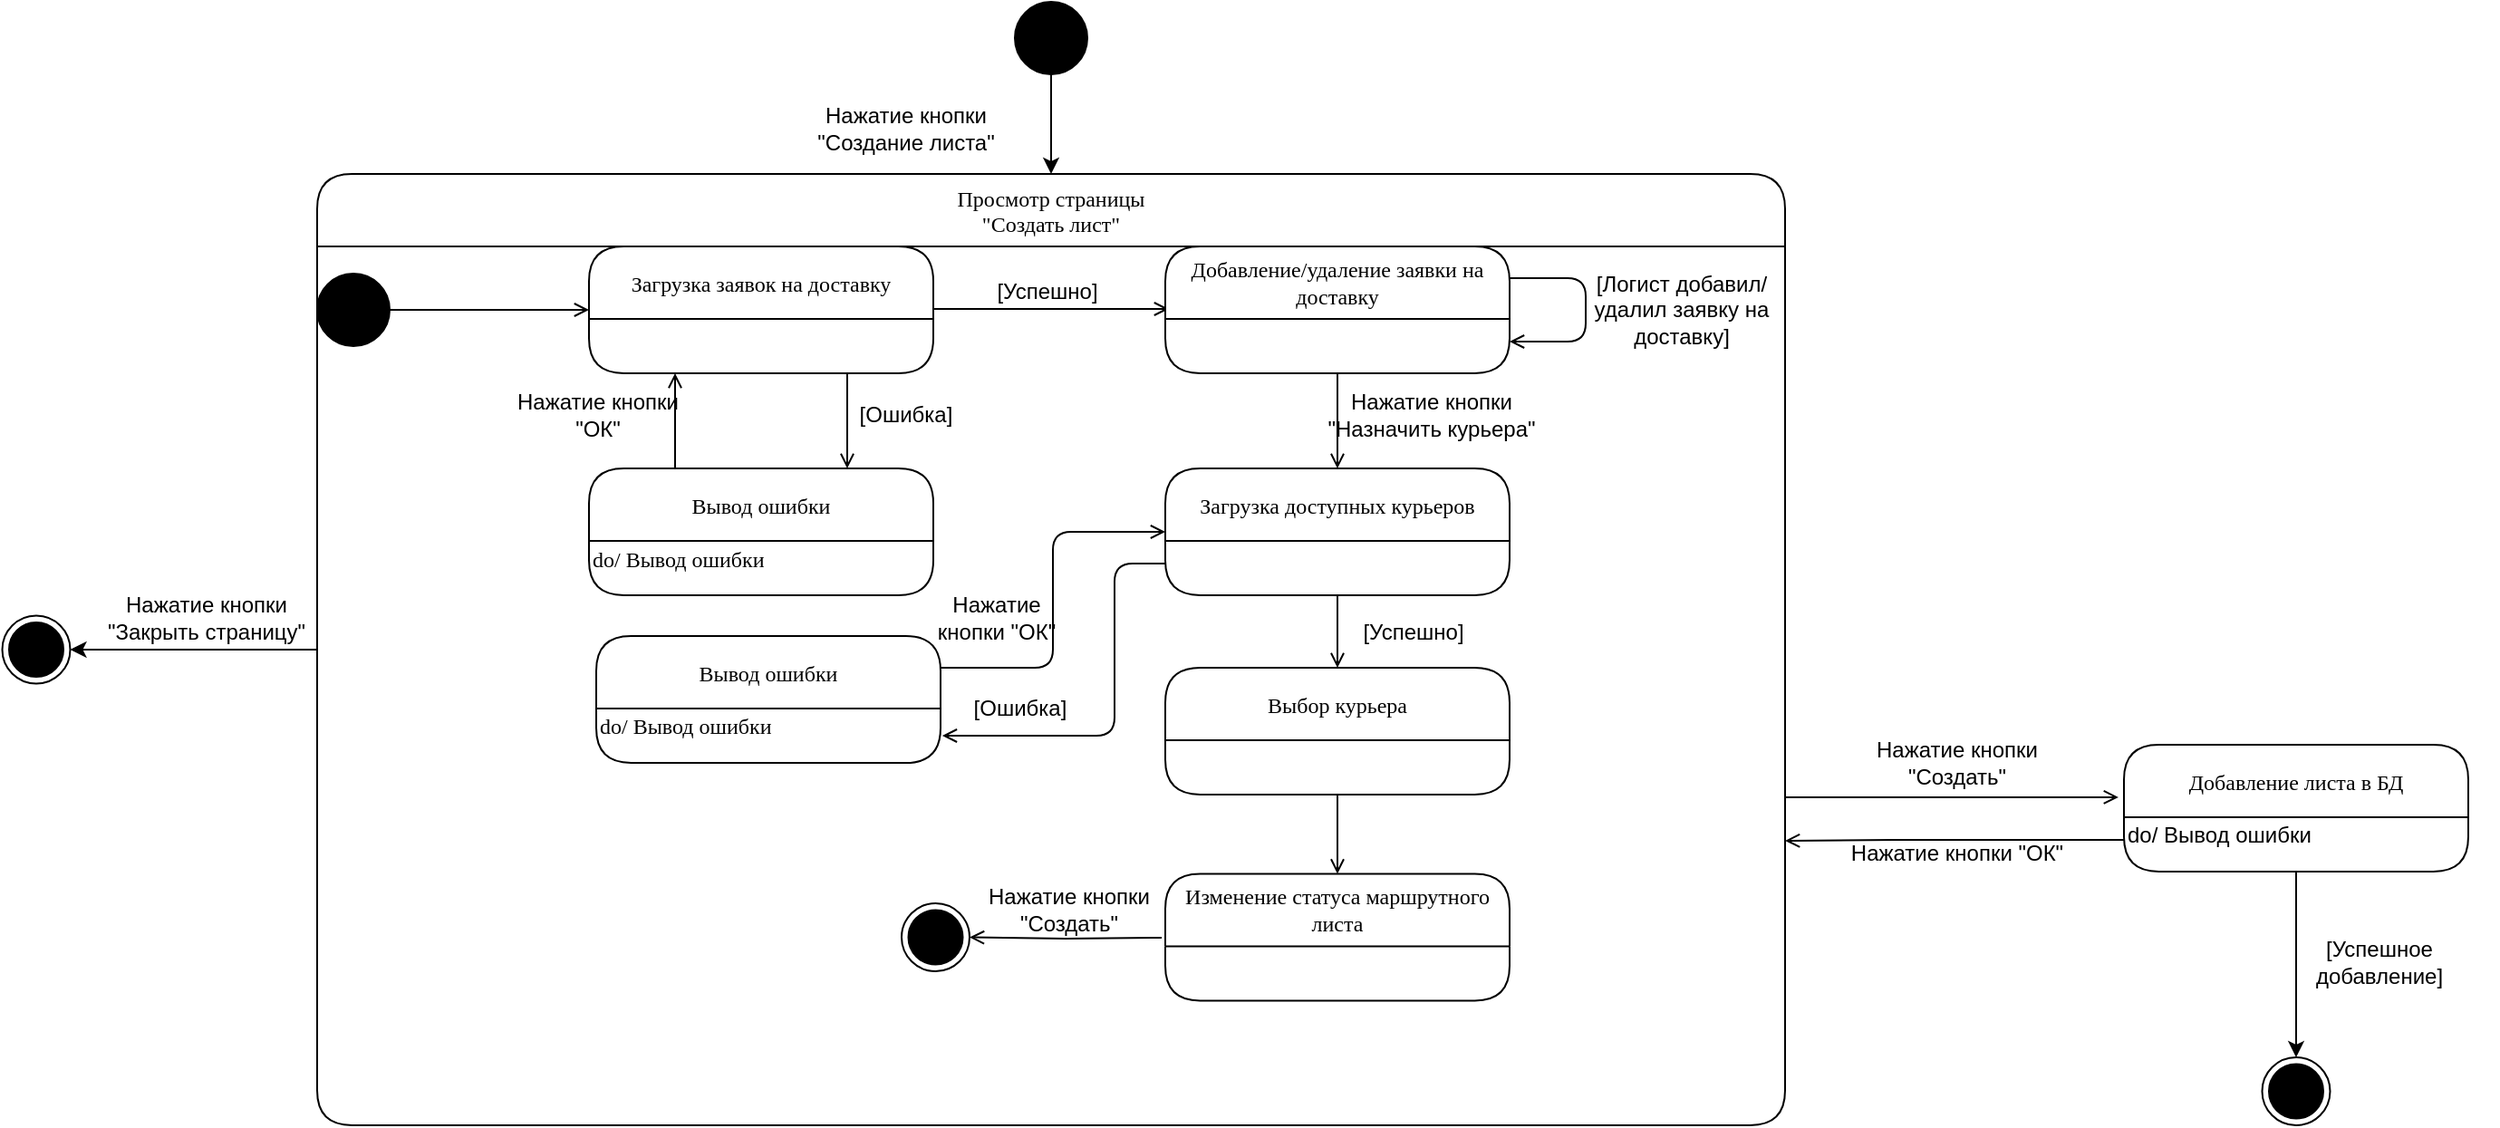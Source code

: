 <mxfile version="13.7.3" type="device"><diagram id="EaCzGUY8hiLu5xvt1mG0" name="Страница 1"><mxGraphModel dx="259" dy="966" grid="1" gridSize="10" guides="1" tooltips="1" connect="1" arrows="1" fold="1" page="1" pageScale="1" pageWidth="827" pageHeight="1169" math="0" shadow="0"><root><mxCell id="0"/><mxCell id="1" parent="0"/><mxCell id="c3vO-XYOeBNUR7NIu5Nz-1" style="edgeStyle=orthogonalEdgeStyle;rounded=0;orthogonalLoop=1;jettySize=auto;html=1;exitX=0;exitY=0.5;exitDx=0;exitDy=0;entryX=1;entryY=0.5;entryDx=0;entryDy=0;" parent="1" source="c3vO-XYOeBNUR7NIu5Nz-2" target="c3vO-XYOeBNUR7NIu5Nz-29" edge="1"><mxGeometry relative="1" as="geometry"/></mxCell><mxCell id="c3vO-XYOeBNUR7NIu5Nz-2" value="Просмотр страницы&#10;&quot;Создать лист&quot;" style="swimlane;fontStyle=0;childLayout=stackLayout;horizontal=1;startSize=40;horizontalStack=0;resizeParent=1;resizeLast=0;collapsible=1;marginBottom=0;swimlaneFillColor=none;align=center;rounded=1;shadow=0;comic=0;labelBackgroundColor=none;strokeWidth=1;fontFamily=Verdana;fontSize=12;swimlaneLine=1;arcSize=16;" parent="1" vertex="1"><mxGeometry x="1500" y="165" width="810" height="525" as="geometry"/></mxCell><mxCell id="c3vO-XYOeBNUR7NIu5Nz-106" value="" style="group" parent="c3vO-XYOeBNUR7NIu5Nz-2" vertex="1" connectable="0"><mxGeometry y="40" width="810" height="416.25" as="geometry"/></mxCell><mxCell id="c3vO-XYOeBNUR7NIu5Nz-55" style="edgeStyle=orthogonalEdgeStyle;rounded=0;orthogonalLoop=1;jettySize=auto;html=1;fontColor=none;endArrow=open;endFill=0;" parent="c3vO-XYOeBNUR7NIu5Nz-106" edge="1"><mxGeometry relative="1" as="geometry"><mxPoint x="340" y="34.5" as="sourcePoint"/><mxPoint x="470" y="34.5" as="targetPoint"/></mxGeometry></mxCell><mxCell id="c3vO-XYOeBNUR7NIu5Nz-54" value="Добавление/удаление заявки на доставку" style="swimlane;fontStyle=0;childLayout=stackLayout;horizontal=1;startSize=40;horizontalStack=0;resizeParent=1;resizeLast=0;collapsible=1;marginBottom=0;swimlaneFillColor=none;align=center;rounded=1;shadow=0;comic=0;labelBackgroundColor=none;strokeWidth=1;fontFamily=Verdana;fontSize=12;swimlaneLine=1;arcSize=16;whiteSpace=wrap;" parent="c3vO-XYOeBNUR7NIu5Nz-106" vertex="1"><mxGeometry x="468" width="190" height="70" as="geometry"/></mxCell><mxCell id="c3vO-XYOeBNUR7NIu5Nz-66" value="Вывод ошибки" style="swimlane;fontStyle=0;childLayout=stackLayout;horizontal=1;startSize=40;horizontalStack=0;resizeParent=1;resizeLast=0;collapsible=1;marginBottom=0;swimlaneFillColor=none;align=center;rounded=1;shadow=0;comic=0;labelBackgroundColor=none;strokeWidth=1;fontFamily=Verdana;fontSize=12;swimlaneLine=1;arcSize=16;" parent="c3vO-XYOeBNUR7NIu5Nz-106" vertex="1"><mxGeometry x="150" y="122.5" width="190" height="70" as="geometry"/></mxCell><mxCell id="c3vO-XYOeBNUR7NIu5Nz-69" value="do/ Вывод ошибки" style="text;html=1;align=left;verticalAlign=middle;resizable=0;points=[];autosize=1;fontFamily=Verdana;" parent="c3vO-XYOeBNUR7NIu5Nz-66" vertex="1"><mxGeometry y="40" width="190" height="20" as="geometry"/></mxCell><mxCell id="lZUf6JGeCoHJ175Ct_j_-4" value="Нажатие кнопки &quot;ОК&quot;" style="text;html=1;strokeColor=none;fillColor=none;align=center;verticalAlign=middle;whiteSpace=wrap;rounded=0;" parent="c3vO-XYOeBNUR7NIu5Nz-106" vertex="1"><mxGeometry x="330" y="195" width="90" height="20" as="geometry"/></mxCell><mxCell id="c3vO-XYOeBNUR7NIu5Nz-96" value="[Ошибка]" style="text;html=1;strokeColor=none;fillColor=none;align=center;verticalAlign=middle;whiteSpace=wrap;rounded=0;" parent="c3vO-XYOeBNUR7NIu5Nz-106" vertex="1"><mxGeometry x="322.5" y="245" width="130" height="20" as="geometry"/></mxCell><mxCell id="lZUf6JGeCoHJ175Ct_j_-3" style="edgeStyle=orthogonalEdgeStyle;rounded=1;orthogonalLoop=1;jettySize=auto;html=1;exitX=1;exitY=0.25;exitDx=0;exitDy=0;entryX=0;entryY=0.5;entryDx=0;entryDy=0;endArrow=open;endFill=0;" parent="c3vO-XYOeBNUR7NIu5Nz-106" source="lZUf6JGeCoHJ175Ct_j_-1" target="c3vO-XYOeBNUR7NIu5Nz-56" edge="1"><mxGeometry relative="1" as="geometry"/></mxCell><mxCell id="lZUf6JGeCoHJ175Ct_j_-1" value="Вывод ошибки" style="swimlane;fontStyle=0;childLayout=stackLayout;horizontal=1;startSize=40;horizontalStack=0;resizeParent=1;resizeLast=0;collapsible=1;marginBottom=0;swimlaneFillColor=none;align=center;rounded=1;shadow=0;comic=0;labelBackgroundColor=none;strokeWidth=1;fontFamily=Verdana;fontSize=12;swimlaneLine=1;arcSize=16;" parent="c3vO-XYOeBNUR7NIu5Nz-106" vertex="1"><mxGeometry x="154" y="215" width="190" height="70" as="geometry"/></mxCell><mxCell id="lZUf6JGeCoHJ175Ct_j_-2" value="do/ Вывод ошибки" style="text;html=1;align=left;verticalAlign=middle;resizable=0;points=[];autosize=1;fontFamily=Verdana;" parent="lZUf6JGeCoHJ175Ct_j_-1" vertex="1"><mxGeometry y="40" width="190" height="20" as="geometry"/></mxCell><mxCell id="c3vO-XYOeBNUR7NIu5Nz-47" value="" style="group" parent="c3vO-XYOeBNUR7NIu5Nz-106" vertex="1" connectable="0"><mxGeometry x="322.5" y="362.5" width="37.5" height="37.5" as="geometry"/></mxCell><mxCell id="c3vO-XYOeBNUR7NIu5Nz-48" value="" style="group" parent="c3vO-XYOeBNUR7NIu5Nz-47" vertex="1" connectable="0"><mxGeometry width="37.5" height="37.5" as="geometry"/></mxCell><mxCell id="c3vO-XYOeBNUR7NIu5Nz-49" value="" style="ellipse;whiteSpace=wrap;html=1;aspect=fixed;fillColor=#000000;" parent="c3vO-XYOeBNUR7NIu5Nz-48" vertex="1"><mxGeometry x="3.75" y="3.75" width="30" height="30" as="geometry"/></mxCell><mxCell id="c3vO-XYOeBNUR7NIu5Nz-50" value="" style="ellipse;whiteSpace=wrap;html=1;aspect=fixed;fillColor=none;" parent="c3vO-XYOeBNUR7NIu5Nz-48" vertex="1"><mxGeometry width="37.5" height="37.5" as="geometry"/></mxCell><mxCell id="c3vO-XYOeBNUR7NIu5Nz-51" value="" style="ellipse;whiteSpace=wrap;html=1;aspect=fixed;fillColor=#000000;" parent="c3vO-XYOeBNUR7NIu5Nz-106" vertex="1"><mxGeometry y="15" width="40" height="40" as="geometry"/></mxCell><mxCell id="c3vO-XYOeBNUR7NIu5Nz-67" style="edgeStyle=orthogonalEdgeStyle;rounded=0;orthogonalLoop=1;jettySize=auto;html=1;exitX=0.75;exitY=1;exitDx=0;exitDy=0;entryX=0.75;entryY=0;entryDx=0;entryDy=0;fontFamily=Verdana;endArrow=open;endFill=0;" parent="c3vO-XYOeBNUR7NIu5Nz-106" source="c3vO-XYOeBNUR7NIu5Nz-52" target="c3vO-XYOeBNUR7NIu5Nz-66" edge="1"><mxGeometry relative="1" as="geometry"/></mxCell><mxCell id="c3vO-XYOeBNUR7NIu5Nz-52" value="Загрузка заявок на доставку" style="swimlane;fontStyle=0;childLayout=stackLayout;horizontal=1;startSize=40;horizontalStack=0;resizeParent=1;resizeLast=0;collapsible=1;marginBottom=0;swimlaneFillColor=none;align=center;rounded=1;shadow=0;comic=0;labelBackgroundColor=none;strokeWidth=1;fontFamily=Verdana;fontSize=12;swimlaneLine=1;arcSize=16;" parent="c3vO-XYOeBNUR7NIu5Nz-106" vertex="1"><mxGeometry x="150" width="190" height="70" as="geometry"/></mxCell><mxCell id="c3vO-XYOeBNUR7NIu5Nz-70" style="edgeStyle=orthogonalEdgeStyle;rounded=0;orthogonalLoop=1;jettySize=auto;html=1;exitX=0.25;exitY=0;exitDx=0;exitDy=0;entryX=0.25;entryY=1;entryDx=0;entryDy=0;fontFamily=Verdana;endArrow=open;endFill=0;" parent="c3vO-XYOeBNUR7NIu5Nz-106" source="c3vO-XYOeBNUR7NIu5Nz-66" target="c3vO-XYOeBNUR7NIu5Nz-52" edge="1"><mxGeometry relative="1" as="geometry"/></mxCell><mxCell id="c3vO-XYOeBNUR7NIu5Nz-53" style="edgeStyle=orthogonalEdgeStyle;rounded=0;orthogonalLoop=1;jettySize=auto;html=1;entryX=0;entryY=0.5;entryDx=0;entryDy=0;fontColor=none;endArrow=open;endFill=0;" parent="c3vO-XYOeBNUR7NIu5Nz-106" source="c3vO-XYOeBNUR7NIu5Nz-51" target="c3vO-XYOeBNUR7NIu5Nz-52" edge="1"><mxGeometry relative="1" as="geometry"/></mxCell><mxCell id="c3vO-XYOeBNUR7NIu5Nz-60" style="edgeStyle=orthogonalEdgeStyle;rounded=0;orthogonalLoop=1;jettySize=auto;html=1;entryX=1;entryY=0.5;entryDx=0;entryDy=0;endArrow=open;endFill=0;fontColor=none;" parent="c3vO-XYOeBNUR7NIu5Nz-106" target="c3vO-XYOeBNUR7NIu5Nz-50" edge="1"><mxGeometry relative="1" as="geometry"><mxPoint x="466" y="381.5" as="sourcePoint"/></mxGeometry></mxCell><mxCell id="c3vO-XYOeBNUR7NIu5Nz-68" value="[Ошибка]" style="text;html=1;strokeColor=none;fillColor=none;align=center;verticalAlign=middle;whiteSpace=wrap;rounded=0;" parent="c3vO-XYOeBNUR7NIu5Nz-106" vertex="1"><mxGeometry x="260" y="82.5" width="130" height="20" as="geometry"/></mxCell><mxCell id="c3vO-XYOeBNUR7NIu5Nz-90" value="Нажатие кнопки &quot;ОК&quot;" style="text;html=1;strokeColor=none;fillColor=none;align=center;verticalAlign=middle;whiteSpace=wrap;rounded=0;" parent="c3vO-XYOeBNUR7NIu5Nz-106" vertex="1"><mxGeometry x="100" y="82.5" width="110" height="20" as="geometry"/></mxCell><mxCell id="c3vO-XYOeBNUR7NIu5Nz-91" value="[Успешно]" style="text;html=1;strokeColor=none;fillColor=none;align=center;verticalAlign=middle;whiteSpace=wrap;rounded=0;" parent="c3vO-XYOeBNUR7NIu5Nz-106" vertex="1"><mxGeometry x="338" y="15" width="130" height="20" as="geometry"/></mxCell><mxCell id="c3vO-XYOeBNUR7NIu5Nz-92" style="edgeStyle=orthogonalEdgeStyle;rounded=1;orthogonalLoop=1;jettySize=auto;html=1;exitX=1;exitY=0.25;exitDx=0;exitDy=0;entryX=1;entryY=0.75;entryDx=0;entryDy=0;endArrow=open;endFill=0;fontFamily=Verdana;" parent="c3vO-XYOeBNUR7NIu5Nz-106" source="c3vO-XYOeBNUR7NIu5Nz-54" target="c3vO-XYOeBNUR7NIu5Nz-54" edge="1"><mxGeometry relative="1" as="geometry"><Array as="points"><mxPoint x="700" y="17.5"/><mxPoint x="700" y="52.5"/></Array></mxGeometry></mxCell><mxCell id="c3vO-XYOeBNUR7NIu5Nz-93" value="[Логист добавил/удалил заявку на доставку]" style="text;html=1;strokeColor=none;fillColor=none;align=center;verticalAlign=middle;whiteSpace=wrap;rounded=0;" parent="c3vO-XYOeBNUR7NIu5Nz-106" vertex="1"><mxGeometry x="688" y="25" width="130" height="20" as="geometry"/></mxCell><mxCell id="c3vO-XYOeBNUR7NIu5Nz-94" style="edgeStyle=orthogonalEdgeStyle;rounded=1;orthogonalLoop=1;jettySize=auto;html=1;exitX=0;exitY=0.75;exitDx=0;exitDy=0;entryX=1.005;entryY=0.75;entryDx=0;entryDy=0;endArrow=open;endFill=0;fontFamily=Verdana;entryPerimeter=0;" parent="c3vO-XYOeBNUR7NIu5Nz-106" source="c3vO-XYOeBNUR7NIu5Nz-56" target="lZUf6JGeCoHJ175Ct_j_-2" edge="1"><mxGeometry relative="1" as="geometry"><Array as="points"><mxPoint x="440" y="175"/><mxPoint x="440" y="270"/></Array></mxGeometry></mxCell><mxCell id="c3vO-XYOeBNUR7NIu5Nz-56" value="Загрузка доступных курьеров" style="swimlane;fontStyle=0;childLayout=stackLayout;horizontal=1;startSize=40;horizontalStack=0;resizeParent=1;resizeLast=0;collapsible=1;marginBottom=0;swimlaneFillColor=none;align=center;rounded=1;shadow=0;comic=0;labelBackgroundColor=none;strokeWidth=1;fontFamily=Verdana;fontSize=12;swimlaneLine=1;arcSize=16;" parent="c3vO-XYOeBNUR7NIu5Nz-106" vertex="1"><mxGeometry x="468" y="122.5" width="190" height="70" as="geometry"/></mxCell><mxCell id="c3vO-XYOeBNUR7NIu5Nz-57" style="edgeStyle=orthogonalEdgeStyle;rounded=0;orthogonalLoop=1;jettySize=auto;html=1;fontColor=none;endArrow=open;endFill=0;entryX=0.5;entryY=0;entryDx=0;entryDy=0;" parent="c3vO-XYOeBNUR7NIu5Nz-106" source="c3vO-XYOeBNUR7NIu5Nz-54" target="c3vO-XYOeBNUR7NIu5Nz-56" edge="1"><mxGeometry relative="1" as="geometry"><mxPoint x="563" y="112.5" as="targetPoint"/><Array as="points"><mxPoint x="563" y="102.5"/><mxPoint x="563" y="102.5"/></Array></mxGeometry></mxCell><mxCell id="c3vO-XYOeBNUR7NIu5Nz-98" value="Нажатие кнопки &quot;Назначить курьера&quot;" style="text;html=1;strokeColor=none;fillColor=none;align=center;verticalAlign=middle;whiteSpace=wrap;rounded=0;" parent="c3vO-XYOeBNUR7NIu5Nz-106" vertex="1"><mxGeometry x="550" y="82.5" width="130" height="20" as="geometry"/></mxCell><mxCell id="c3vO-XYOeBNUR7NIu5Nz-101" value="[Успешно]" style="text;html=1;strokeColor=none;fillColor=none;align=center;verticalAlign=middle;whiteSpace=wrap;rounded=0;" parent="c3vO-XYOeBNUR7NIu5Nz-106" vertex="1"><mxGeometry x="540" y="202.5" width="130" height="20" as="geometry"/></mxCell><mxCell id="c3vO-XYOeBNUR7NIu5Nz-99" value="Выбор курьера" style="swimlane;fontStyle=0;childLayout=stackLayout;horizontal=1;startSize=40;horizontalStack=0;resizeParent=1;resizeLast=0;collapsible=1;marginBottom=0;swimlaneFillColor=none;align=center;rounded=1;shadow=0;comic=0;labelBackgroundColor=none;strokeWidth=1;fontFamily=Verdana;fontSize=12;swimlaneLine=1;arcSize=16;" parent="c3vO-XYOeBNUR7NIu5Nz-106" vertex="1"><mxGeometry x="468" y="232.5" width="190" height="70" as="geometry"/></mxCell><mxCell id="c3vO-XYOeBNUR7NIu5Nz-100" style="edgeStyle=orthogonalEdgeStyle;rounded=1;orthogonalLoop=1;jettySize=auto;html=1;endArrow=open;endFill=0;fontFamily=Verdana;" parent="c3vO-XYOeBNUR7NIu5Nz-106" source="c3vO-XYOeBNUR7NIu5Nz-56" target="c3vO-XYOeBNUR7NIu5Nz-99" edge="1"><mxGeometry relative="1" as="geometry"/></mxCell><mxCell id="c3vO-XYOeBNUR7NIu5Nz-102" value="Изменение статуса маршрутного листа" style="swimlane;fontStyle=0;childLayout=stackLayout;horizontal=1;startSize=40;horizontalStack=0;resizeParent=1;resizeLast=0;collapsible=1;marginBottom=0;swimlaneFillColor=none;align=center;rounded=1;shadow=0;comic=0;labelBackgroundColor=none;strokeWidth=1;fontFamily=Verdana;fontSize=12;swimlaneLine=1;arcSize=16;whiteSpace=wrap;" parent="c3vO-XYOeBNUR7NIu5Nz-106" vertex="1"><mxGeometry x="468" y="346.25" width="190" height="70" as="geometry"/></mxCell><mxCell id="c3vO-XYOeBNUR7NIu5Nz-105" value="Нажатие кнопки &quot;Создать&quot;" style="text;html=1;strokeColor=none;fillColor=none;align=center;verticalAlign=middle;whiteSpace=wrap;rounded=0;" parent="c3vO-XYOeBNUR7NIu5Nz-106" vertex="1"><mxGeometry x="350" y="355.5" width="130" height="20" as="geometry"/></mxCell><mxCell id="c3vO-XYOeBNUR7NIu5Nz-103" style="edgeStyle=orthogonalEdgeStyle;rounded=1;orthogonalLoop=1;jettySize=auto;html=1;endArrow=open;endFill=0;fontFamily=Verdana;" parent="c3vO-XYOeBNUR7NIu5Nz-106" source="c3vO-XYOeBNUR7NIu5Nz-99" target="c3vO-XYOeBNUR7NIu5Nz-102" edge="1"><mxGeometry relative="1" as="geometry"/></mxCell><mxCell id="c3vO-XYOeBNUR7NIu5Nz-22" value="Нажатие кнопки &quot;Закрыть страницу&quot;" style="text;html=1;strokeColor=none;fillColor=none;align=center;verticalAlign=middle;whiteSpace=wrap;rounded=0;" parent="1" vertex="1"><mxGeometry x="1373.75" y="400" width="130" height="20" as="geometry"/></mxCell><mxCell id="c3vO-XYOeBNUR7NIu5Nz-23" value="" style="ellipse;whiteSpace=wrap;html=1;aspect=fixed;fillColor=#000000;" parent="1" vertex="1"><mxGeometry x="1885" y="70" width="40" height="40" as="geometry"/></mxCell><mxCell id="c3vO-XYOeBNUR7NIu5Nz-24" value="" style="endArrow=classic;html=1;exitX=0.5;exitY=1;exitDx=0;exitDy=0;entryX=0.5;entryY=0;entryDx=0;entryDy=0;" parent="1" source="c3vO-XYOeBNUR7NIu5Nz-23" target="c3vO-XYOeBNUR7NIu5Nz-2" edge="1"><mxGeometry width="50" height="50" relative="1" as="geometry"><mxPoint x="1800" y="340" as="sourcePoint"/><mxPoint x="1850" y="290" as="targetPoint"/></mxGeometry></mxCell><mxCell id="c3vO-XYOeBNUR7NIu5Nz-25" value="Нажатие кнопки &quot;Создание листа&quot;" style="text;html=1;strokeColor=none;fillColor=none;align=center;verticalAlign=middle;whiteSpace=wrap;rounded=0;" parent="1" vertex="1"><mxGeometry x="1760" y="130" width="130" height="20" as="geometry"/></mxCell><mxCell id="c3vO-XYOeBNUR7NIu5Nz-26" value="" style="group" parent="1" vertex="1" connectable="0"><mxGeometry x="1326.25" y="408.75" width="37.5" height="37.5" as="geometry"/></mxCell><mxCell id="c3vO-XYOeBNUR7NIu5Nz-27" value="" style="group" parent="c3vO-XYOeBNUR7NIu5Nz-26" vertex="1" connectable="0"><mxGeometry width="37.5" height="37.5" as="geometry"/></mxCell><mxCell id="c3vO-XYOeBNUR7NIu5Nz-28" value="" style="ellipse;whiteSpace=wrap;html=1;aspect=fixed;fillColor=#000000;" parent="c3vO-XYOeBNUR7NIu5Nz-27" vertex="1"><mxGeometry x="3.75" y="3.75" width="30" height="30" as="geometry"/></mxCell><mxCell id="c3vO-XYOeBNUR7NIu5Nz-29" value="" style="ellipse;whiteSpace=wrap;html=1;aspect=fixed;fillColor=none;" parent="c3vO-XYOeBNUR7NIu5Nz-27" vertex="1"><mxGeometry width="37.5" height="37.5" as="geometry"/></mxCell><mxCell id="c3vO-XYOeBNUR7NIu5Nz-34" style="edgeStyle=orthogonalEdgeStyle;rounded=0;orthogonalLoop=1;jettySize=auto;html=1;endArrow=open;endFill=0;fontColor=none;entryX=-0.016;entryY=0.414;entryDx=0;entryDy=0;entryPerimeter=0;" parent="1" target="c3vO-XYOeBNUR7NIu5Nz-36" edge="1"><mxGeometry relative="1" as="geometry"><mxPoint x="2310" y="490" as="sourcePoint"/><mxPoint x="2427" y="640" as="targetPoint"/><Array as="points"><mxPoint x="2310" y="509"/></Array></mxGeometry></mxCell><mxCell id="c3vO-XYOeBNUR7NIu5Nz-35" style="edgeStyle=orthogonalEdgeStyle;rounded=0;orthogonalLoop=1;jettySize=auto;html=1;entryX=0.5;entryY=0;entryDx=0;entryDy=0;" parent="1" source="c3vO-XYOeBNUR7NIu5Nz-36" target="c3vO-XYOeBNUR7NIu5Nz-42" edge="1"><mxGeometry relative="1" as="geometry"/></mxCell><mxCell id="c3vO-XYOeBNUR7NIu5Nz-38" value="Нажатие кнопки &quot;Создать&quot;" style="text;html=1;strokeColor=none;fillColor=none;align=center;verticalAlign=middle;whiteSpace=wrap;rounded=0;" parent="1" vertex="1"><mxGeometry x="2340" y="480" width="130" height="20" as="geometry"/></mxCell><mxCell id="c3vO-XYOeBNUR7NIu5Nz-39" value="" style="group" parent="1" vertex="1" connectable="0"><mxGeometry x="2573.25" y="652.5" width="37.5" height="37.5" as="geometry"/></mxCell><mxCell id="c3vO-XYOeBNUR7NIu5Nz-40" value="" style="group" parent="c3vO-XYOeBNUR7NIu5Nz-39" vertex="1" connectable="0"><mxGeometry width="37.5" height="37.5" as="geometry"/></mxCell><mxCell id="c3vO-XYOeBNUR7NIu5Nz-41" value="" style="ellipse;whiteSpace=wrap;html=1;aspect=fixed;fillColor=#000000;" parent="c3vO-XYOeBNUR7NIu5Nz-40" vertex="1"><mxGeometry x="3.75" y="3.75" width="30" height="30" as="geometry"/></mxCell><mxCell id="c3vO-XYOeBNUR7NIu5Nz-42" value="" style="ellipse;whiteSpace=wrap;html=1;aspect=fixed;fillColor=none;" parent="c3vO-XYOeBNUR7NIu5Nz-40" vertex="1"><mxGeometry width="37.5" height="37.5" as="geometry"/></mxCell><mxCell id="c3vO-XYOeBNUR7NIu5Nz-43" style="edgeStyle=orthogonalEdgeStyle;rounded=0;orthogonalLoop=1;jettySize=auto;html=1;endArrow=open;endFill=0;fontColor=none;exitX=0;exitY=0.75;exitDx=0;exitDy=0;" parent="1" source="c3vO-XYOeBNUR7NIu5Nz-36" edge="1"><mxGeometry relative="1" as="geometry"><mxPoint x="2110" y="720" as="sourcePoint"/><mxPoint x="2310" y="533" as="targetPoint"/><Array as="points"><mxPoint x="2370" y="533"/><mxPoint x="2310" y="533"/></Array></mxGeometry></mxCell><mxCell id="c3vO-XYOeBNUR7NIu5Nz-44" value="Нажатие кнопки &quot;ОК&quot;" style="text;html=1;strokeColor=none;fillColor=none;align=center;verticalAlign=middle;whiteSpace=wrap;rounded=0;" parent="1" vertex="1"><mxGeometry x="2340" y="530" width="130" height="20" as="geometry"/></mxCell><mxCell id="c3vO-XYOeBNUR7NIu5Nz-45" value="[Успешное добавление]" style="text;html=1;strokeColor=none;fillColor=none;align=center;verticalAlign=middle;whiteSpace=wrap;rounded=0;" parent="1" vertex="1"><mxGeometry x="2573.25" y="590" width="130" height="20" as="geometry"/></mxCell><mxCell id="c3vO-XYOeBNUR7NIu5Nz-36" value="Добавление листа в БД" style="swimlane;fontStyle=0;childLayout=stackLayout;horizontal=1;startSize=40;horizontalStack=0;resizeParent=1;resizeLast=0;collapsible=1;marginBottom=0;swimlaneFillColor=none;align=center;rounded=1;shadow=0;comic=0;labelBackgroundColor=none;strokeWidth=1;fontFamily=Verdana;fontSize=12;swimlaneLine=1;arcSize=16;" parent="1" vertex="1"><mxGeometry x="2497" y="480" width="190" height="70" as="geometry"/></mxCell><mxCell id="c3vO-XYOeBNUR7NIu5Nz-37" value="do/ Вывод ошибки" style="text;html=1;align=left;verticalAlign=middle;resizable=0;points=[];autosize=1;" parent="c3vO-XYOeBNUR7NIu5Nz-36" vertex="1"><mxGeometry y="40" width="190" height="20" as="geometry"/></mxCell></root></mxGraphModel></diagram></mxfile>